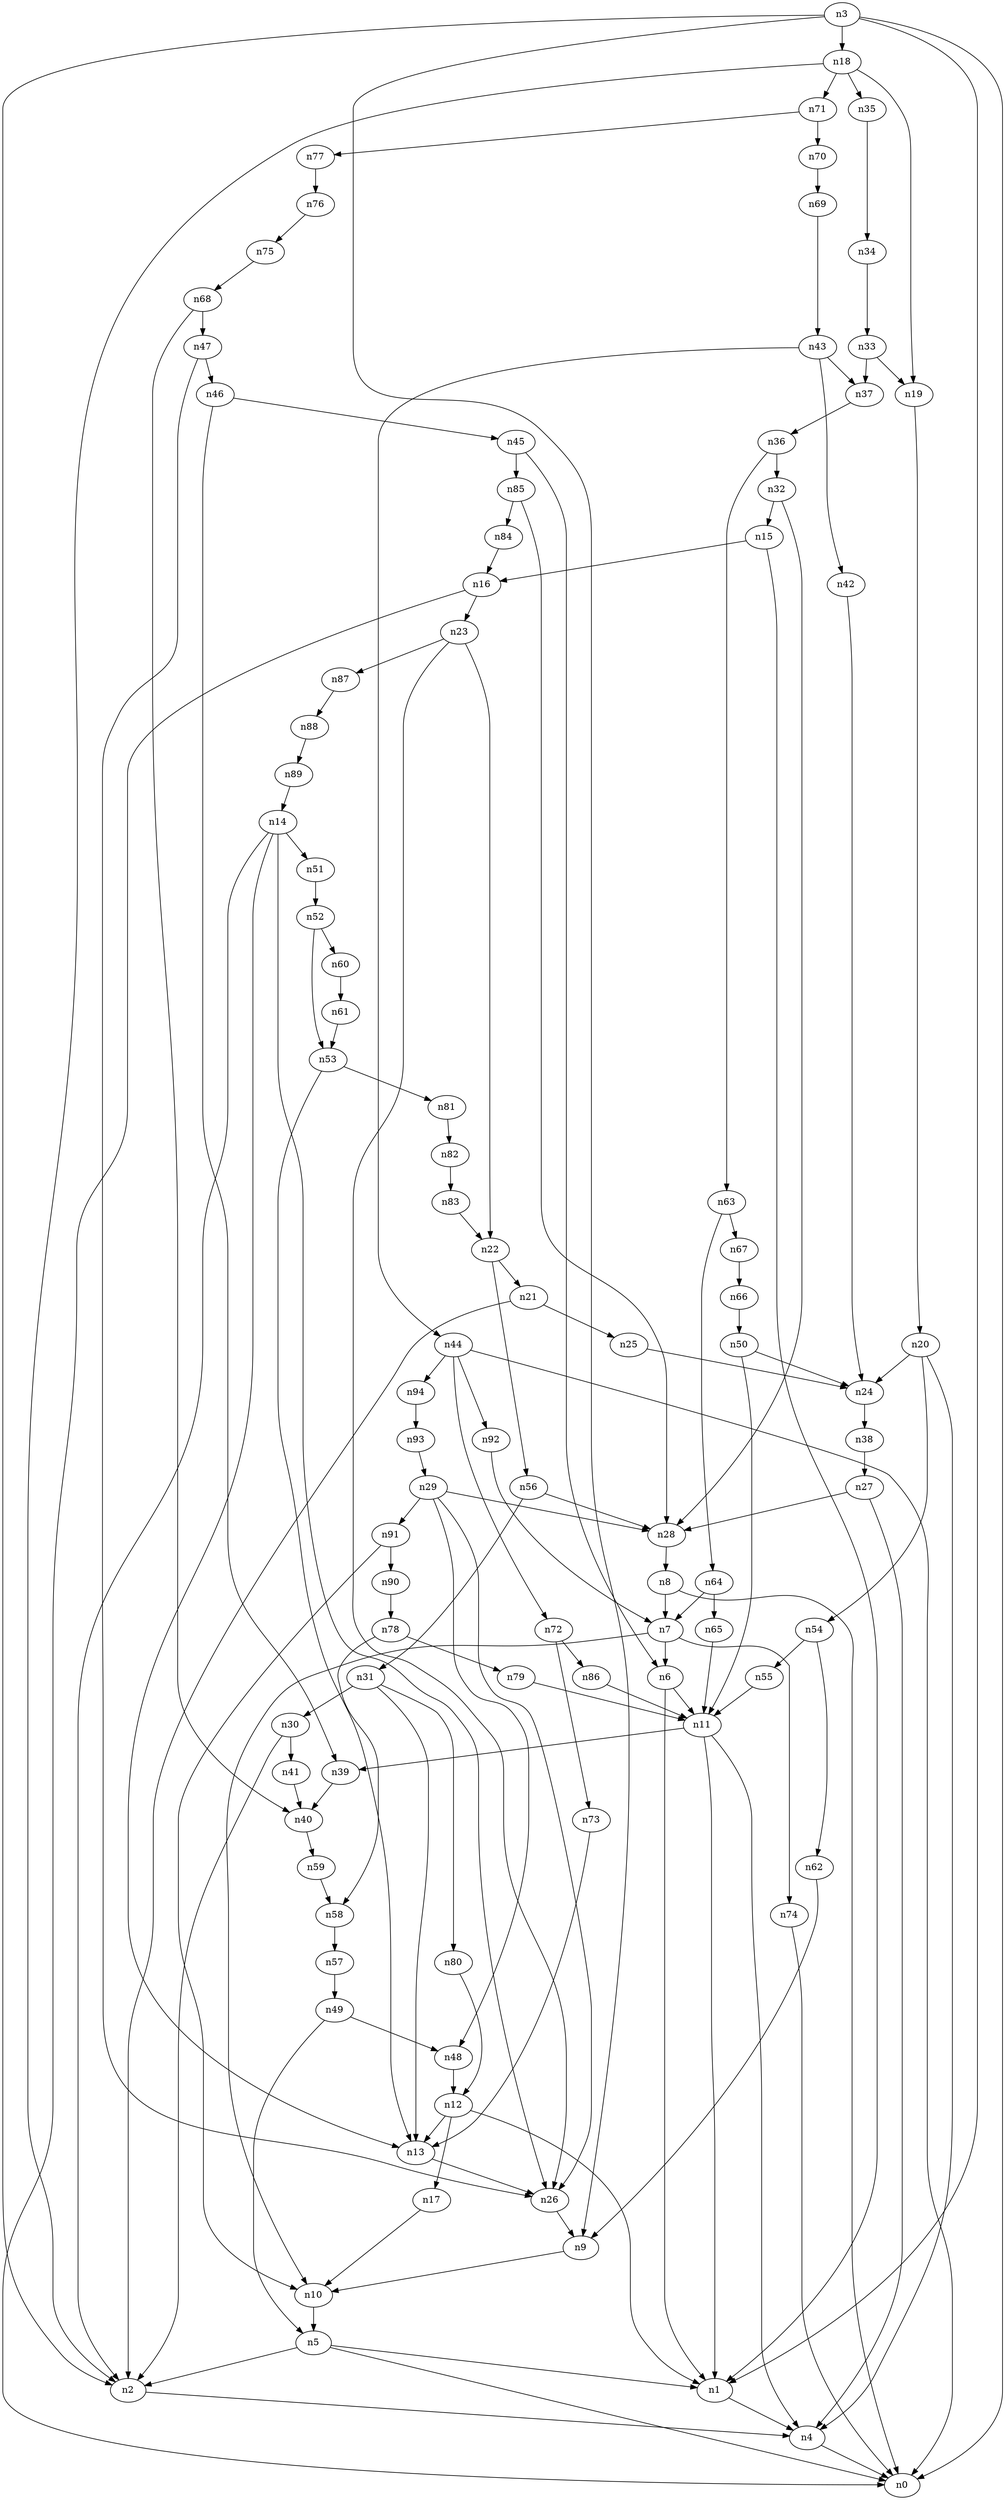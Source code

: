 digraph G {
	n1 -> n4	 [_graphml_id=e4];
	n2 -> n4	 [_graphml_id=e7];
	n3 -> n0	 [_graphml_id=e0];
	n3 -> n1	 [_graphml_id=e3];
	n3 -> n2	 [_graphml_id=e6];
	n3 -> n9	 [_graphml_id=e13];
	n3 -> n18	 [_graphml_id=e28];
	n4 -> n0	 [_graphml_id=e1];
	n5 -> n0	 [_graphml_id=e2];
	n5 -> n1	 [_graphml_id=e5];
	n5 -> n2	 [_graphml_id=e8];
	n6 -> n1	 [_graphml_id=e9];
	n6 -> n11	 [_graphml_id=e27];
	n7 -> n6	 [_graphml_id=e10];
	n7 -> n10	 [_graphml_id=e15];
	n7 -> n74	 [_graphml_id=e119];
	n8 -> n0	 [_graphml_id=e12];
	n8 -> n7	 [_graphml_id=e11];
	n9 -> n10	 [_graphml_id=e14];
	n10 -> n5	 [_graphml_id=e51];
	n11 -> n1	 [_graphml_id=e17];
	n11 -> n4	 [_graphml_id=e16];
	n11 -> n39	 [_graphml_id=e62];
	n12 -> n1	 [_graphml_id=e18];
	n12 -> n13	 [_graphml_id=e19];
	n12 -> n17	 [_graphml_id=e25];
	n13 -> n26	 [_graphml_id=e39];
	n14 -> n2	 [_graphml_id=e21];
	n14 -> n13	 [_graphml_id=e20];
	n14 -> n26	 [_graphml_id=e40];
	n14 -> n51	 [_graphml_id=e82];
	n15 -> n1	 [_graphml_id=e22];
	n15 -> n16	 [_graphml_id=e23];
	n16 -> n0	 [_graphml_id=e24];
	n16 -> n23	 [_graphml_id=e35];
	n17 -> n10	 [_graphml_id=e26];
	n18 -> n2	 [_graphml_id=e81];
	n18 -> n19	 [_graphml_id=e29];
	n18 -> n35	 [_graphml_id=e55];
	n18 -> n71	 [_graphml_id=e115];
	n19 -> n20	 [_graphml_id=e30];
	n20 -> n4	 [_graphml_id=e31];
	n20 -> n24	 [_graphml_id=e36];
	n20 -> n54	 [_graphml_id=e86];
	n21 -> n2	 [_graphml_id=e32];
	n21 -> n25	 [_graphml_id=e38];
	n22 -> n21	 [_graphml_id=e33];
	n22 -> n56	 [_graphml_id=e101];
	n23 -> n22	 [_graphml_id=e34];
	n23 -> n26	 [_graphml_id=e41];
	n23 -> n87	 [_graphml_id=e141];
	n24 -> n38	 [_graphml_id=e60];
	n25 -> n24	 [_graphml_id=e37];
	n26 -> n9	 [_graphml_id=e61];
	n27 -> n4	 [_graphml_id=e42];
	n27 -> n28	 [_graphml_id=e43];
	n28 -> n8	 [_graphml_id=e71];
	n29 -> n26	 [_graphml_id=e45];
	n29 -> n28	 [_graphml_id=e44];
	n29 -> n48	 [_graphml_id=e130];
	n29 -> n91	 [_graphml_id=e147];
	n30 -> n2	 [_graphml_id=e46];
	n30 -> n41	 [_graphml_id=e65];
	n31 -> n13	 [_graphml_id=e48];
	n31 -> n30	 [_graphml_id=e47];
	n31 -> n80	 [_graphml_id=e128];
	n32 -> n15	 [_graphml_id=e49];
	n32 -> n28	 [_graphml_id=e50];
	n33 -> n19	 [_graphml_id=e52];
	n33 -> n37	 [_graphml_id=e58];
	n34 -> n33	 [_graphml_id=e53];
	n35 -> n34	 [_graphml_id=e54];
	n36 -> n32	 [_graphml_id=e56];
	n36 -> n63	 [_graphml_id=e102];
	n37 -> n36	 [_graphml_id=e57];
	n38 -> n27	 [_graphml_id=e59];
	n39 -> n40	 [_graphml_id=e63];
	n40 -> n59	 [_graphml_id=e95];
	n41 -> n40	 [_graphml_id=e64];
	n42 -> n24	 [_graphml_id=e66];
	n43 -> n37	 [_graphml_id=e68];
	n43 -> n42	 [_graphml_id=e67];
	n43 -> n44	 [_graphml_id=e69];
	n44 -> n0	 [_graphml_id=e70];
	n44 -> n72	 [_graphml_id=e116];
	n44 -> n92	 [_graphml_id=e149];
	n44 -> n94	 [_graphml_id=e153];
	n45 -> n6	 [_graphml_id=e72];
	n45 -> n85	 [_graphml_id=e137];
	n46 -> n39	 [_graphml_id=e91];
	n46 -> n45	 [_graphml_id=e73];
	n47 -> n26	 [_graphml_id=e75];
	n47 -> n46	 [_graphml_id=e74];
	n48 -> n12	 [_graphml_id=e76];
	n49 -> n5	 [_graphml_id=e78];
	n49 -> n48	 [_graphml_id=e77];
	n50 -> n11	 [_graphml_id=e79];
	n50 -> n24	 [_graphml_id=e80];
	n51 -> n52	 [_graphml_id=e83];
	n52 -> n53	 [_graphml_id=e84];
	n52 -> n60	 [_graphml_id=e96];
	n53 -> n13	 [_graphml_id=e85];
	n53 -> n81	 [_graphml_id=e131];
	n54 -> n55	 [_graphml_id=e87];
	n54 -> n62	 [_graphml_id=e100];
	n55 -> n11	 [_graphml_id=e88];
	n56 -> n28	 [_graphml_id=e90];
	n56 -> n31	 [_graphml_id=e89];
	n57 -> n49	 [_graphml_id=e92];
	n58 -> n57	 [_graphml_id=e93];
	n59 -> n58	 [_graphml_id=e94];
	n60 -> n61	 [_graphml_id=e97];
	n61 -> n53	 [_graphml_id=e98];
	n62 -> n9	 [_graphml_id=e99];
	n63 -> n64	 [_graphml_id=e103];
	n63 -> n67	 [_graphml_id=e108];
	n64 -> n7	 [_graphml_id=e111];
	n64 -> n65	 [_graphml_id=e104];
	n65 -> n11	 [_graphml_id=e105];
	n66 -> n50	 [_graphml_id=e106];
	n67 -> n66	 [_graphml_id=e107];
	n68 -> n40	 [_graphml_id=e110];
	n68 -> n47	 [_graphml_id=e109];
	n69 -> n43	 [_graphml_id=e112];
	n70 -> n69	 [_graphml_id=e113];
	n71 -> n70	 [_graphml_id=e114];
	n71 -> n77	 [_graphml_id=e124];
	n72 -> n73	 [_graphml_id=e117];
	n72 -> n86	 [_graphml_id=e139];
	n73 -> n13	 [_graphml_id=e118];
	n74 -> n0	 [_graphml_id=e120];
	n75 -> n68	 [_graphml_id=e121];
	n76 -> n75	 [_graphml_id=e122];
	n77 -> n76	 [_graphml_id=e123];
	n78 -> n58	 [_graphml_id=e125];
	n78 -> n79	 [_graphml_id=e126];
	n79 -> n11	 [_graphml_id=e127];
	n80 -> n12	 [_graphml_id=e129];
	n81 -> n82	 [_graphml_id=e132];
	n82 -> n83	 [_graphml_id=e133];
	n83 -> n22	 [_graphml_id=e134];
	n84 -> n16	 [_graphml_id=e135];
	n85 -> n28	 [_graphml_id=e140];
	n85 -> n84	 [_graphml_id=e136];
	n86 -> n11	 [_graphml_id=e138];
	n87 -> n88	 [_graphml_id=e142];
	n88 -> n89	 [_graphml_id=e143];
	n89 -> n14	 [_graphml_id=e144];
	n90 -> n78	 [_graphml_id=e145];
	n91 -> n10	 [_graphml_id=e150];
	n91 -> n90	 [_graphml_id=e146];
	n92 -> n7	 [_graphml_id=e148];
	n93 -> n29	 [_graphml_id=e151];
	n94 -> n93	 [_graphml_id=e152];
}
